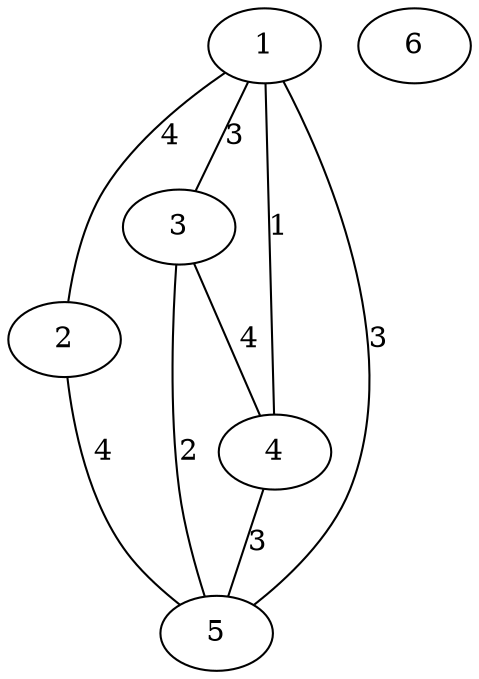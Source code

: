 graph {
    1;
    1 -- 2 [label=4];
    1 -- 3 [label=3];
    1 -- 4 [label=1];
    1 -- 5 [label=3];
    2;
    2 -- 5 [label=4];
    3;
    3 -- 4 [label=4];
    3 -- 5 [label=2];
    4;
    4 -- 5 [label=3];
    5;
    6;
}
